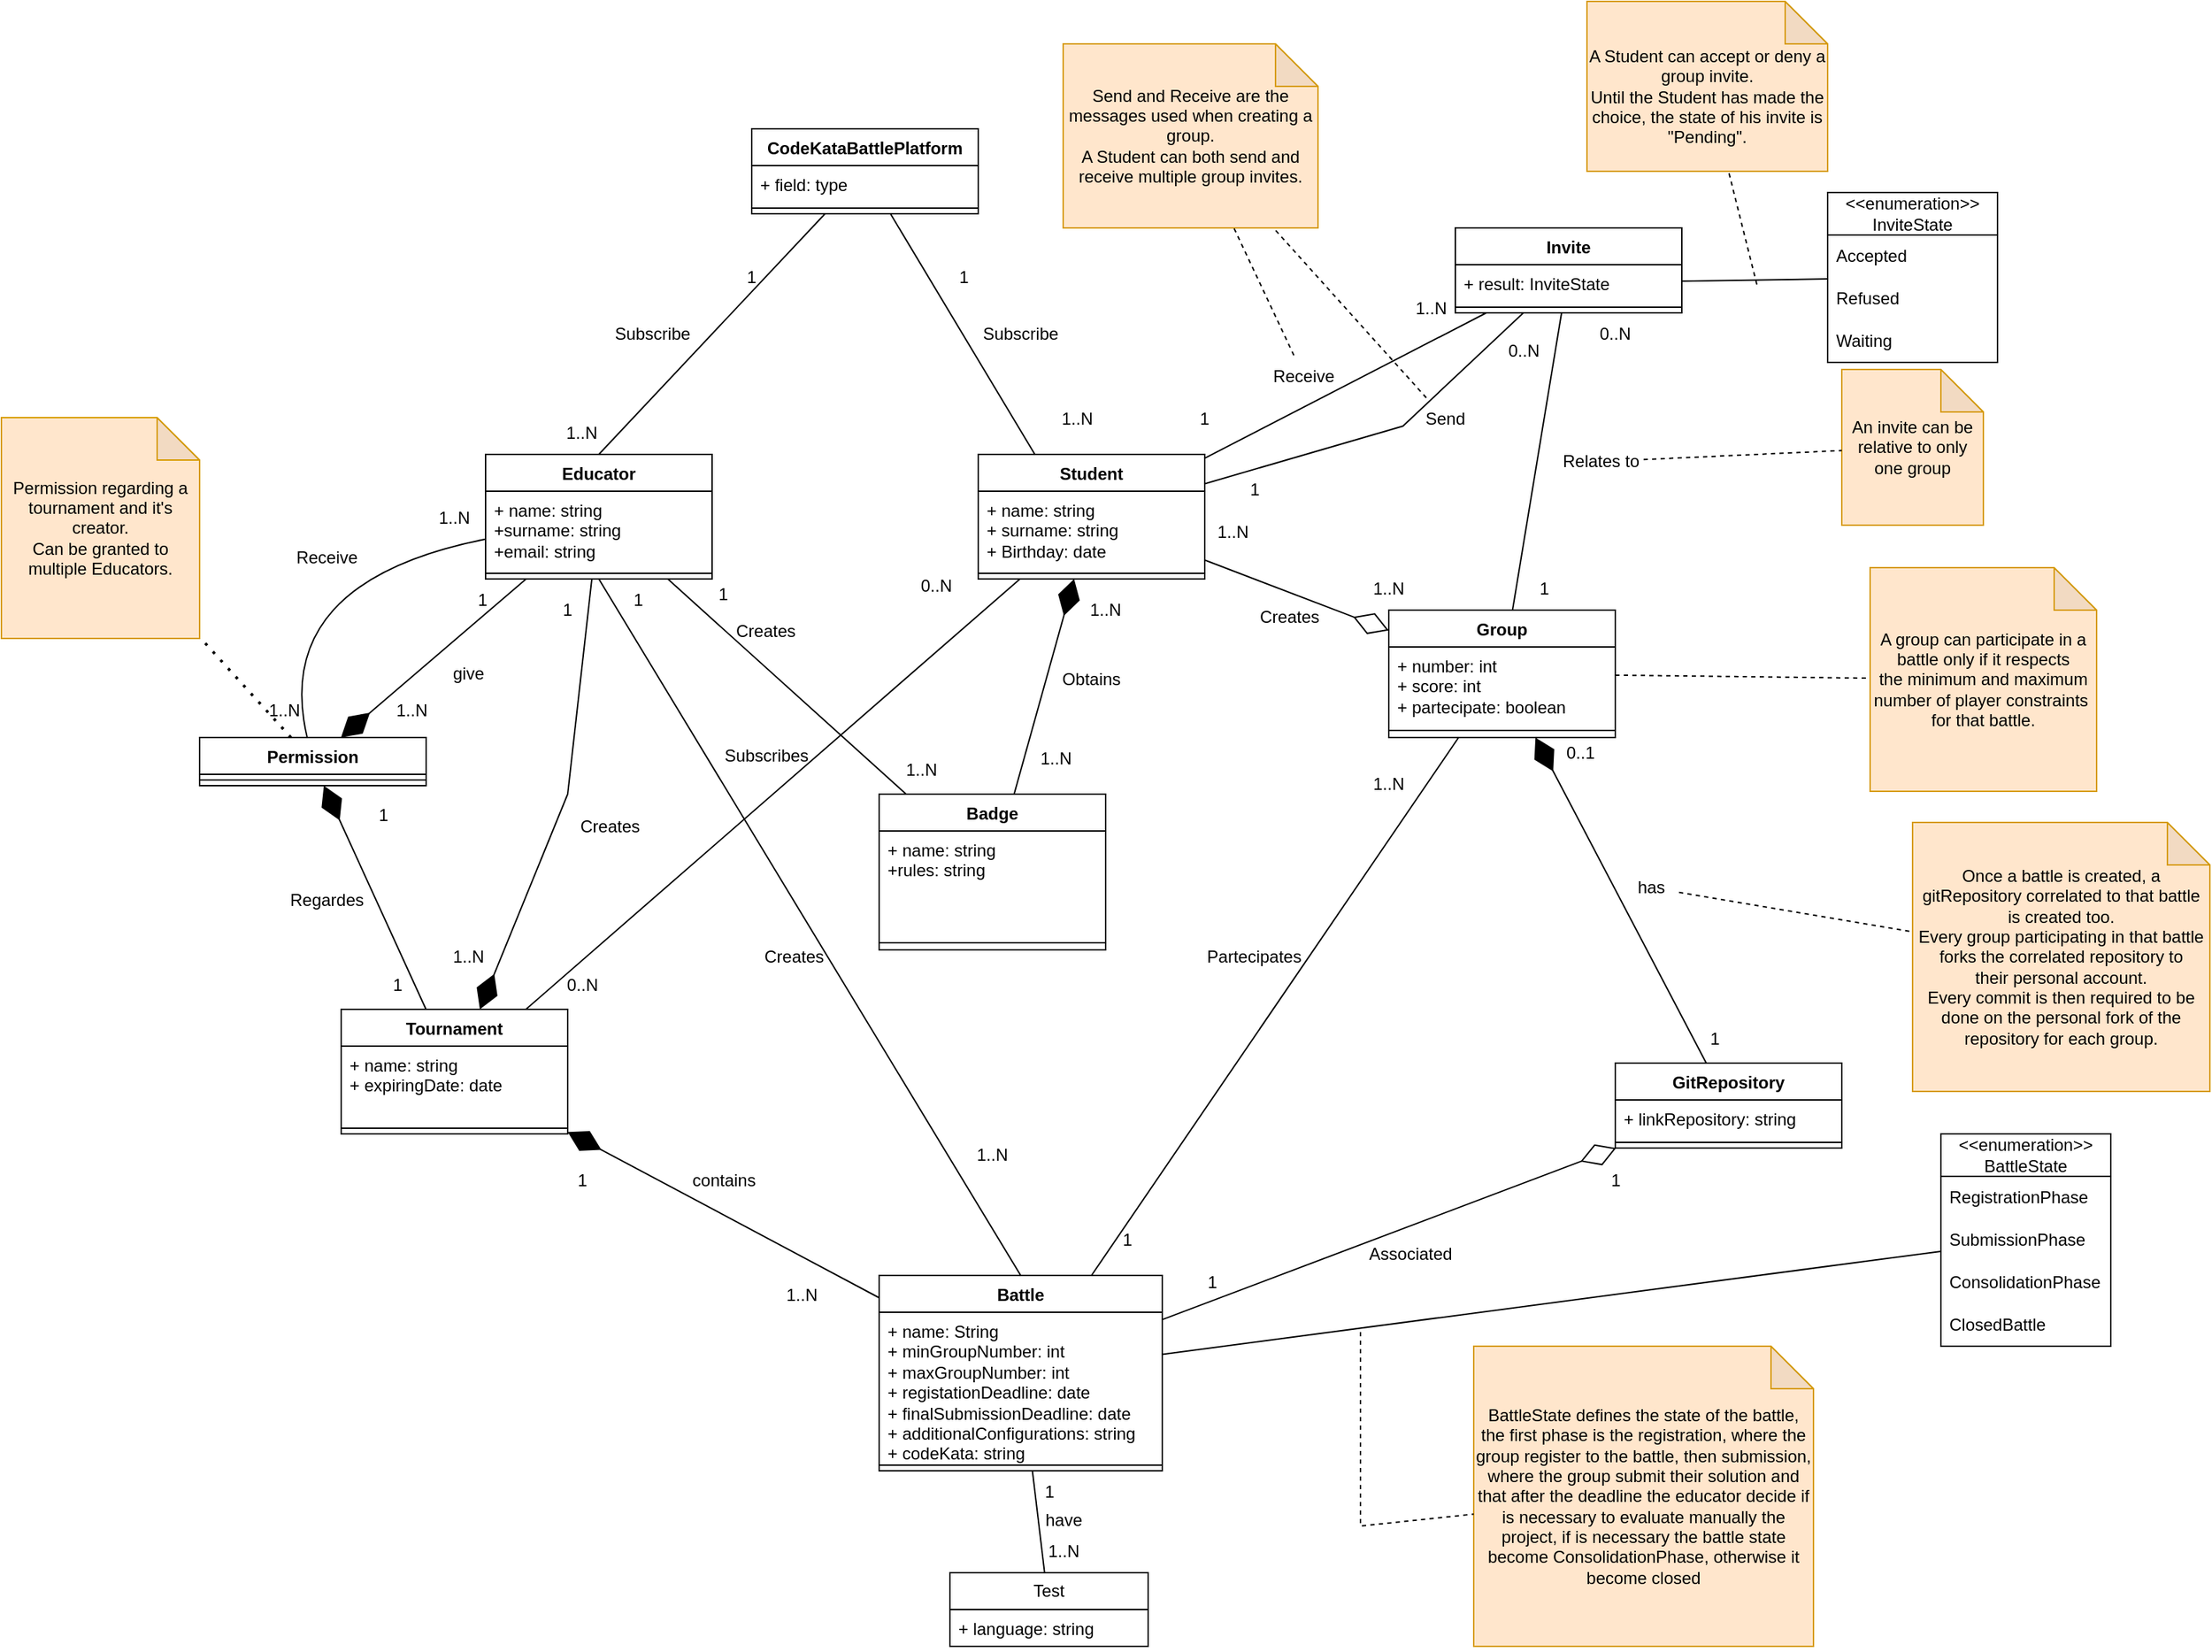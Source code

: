 <mxfile version="22.1.11" type="device">
  <diagram name="Pagina-1" id="TD-ASpUao2gz_EuhN9df">
    <mxGraphModel dx="3694" dy="1238" grid="1" gridSize="10" guides="1" tooltips="1" connect="1" arrows="1" fold="1" page="1" pageScale="1" pageWidth="827" pageHeight="1169" math="0" shadow="0">
      <root>
        <mxCell id="0" />
        <mxCell id="1" parent="0" />
        <mxCell id="EsQn2x5b7RgHpTbDy1mJ-1" value="CodeKataBattlePlatform" style="swimlane;fontStyle=1;align=center;verticalAlign=top;childLayout=stackLayout;horizontal=1;startSize=26;horizontalStack=0;resizeParent=1;resizeParentMax=0;resizeLast=0;collapsible=1;marginBottom=0;whiteSpace=wrap;html=1;" parent="1" vertex="1">
          <mxGeometry x="330" y="90" width="160" height="60" as="geometry" />
        </mxCell>
        <mxCell id="EsQn2x5b7RgHpTbDy1mJ-2" value="+ field: type" style="text;strokeColor=none;fillColor=none;align=left;verticalAlign=top;spacingLeft=4;spacingRight=4;overflow=hidden;rotatable=0;points=[[0,0.5],[1,0.5]];portConstraint=eastwest;whiteSpace=wrap;html=1;" parent="EsQn2x5b7RgHpTbDy1mJ-1" vertex="1">
          <mxGeometry y="26" width="160" height="26" as="geometry" />
        </mxCell>
        <mxCell id="EsQn2x5b7RgHpTbDy1mJ-3" value="" style="line;strokeWidth=1;fillColor=none;align=left;verticalAlign=middle;spacingTop=-1;spacingLeft=3;spacingRight=3;rotatable=0;labelPosition=right;points=[];portConstraint=eastwest;strokeColor=inherit;" parent="EsQn2x5b7RgHpTbDy1mJ-1" vertex="1">
          <mxGeometry y="52" width="160" height="8" as="geometry" />
        </mxCell>
        <mxCell id="EsQn2x5b7RgHpTbDy1mJ-5" value="Educator" style="swimlane;fontStyle=1;align=center;verticalAlign=top;childLayout=stackLayout;horizontal=1;startSize=26;horizontalStack=0;resizeParent=1;resizeParentMax=0;resizeLast=0;collapsible=1;marginBottom=0;whiteSpace=wrap;html=1;" parent="1" vertex="1">
          <mxGeometry x="142" y="320" width="160" height="88" as="geometry" />
        </mxCell>
        <mxCell id="EsQn2x5b7RgHpTbDy1mJ-6" value="+ name: string&lt;br&gt;+surname: string&lt;br&gt;+email: string" style="text;strokeColor=none;fillColor=none;align=left;verticalAlign=top;spacingLeft=4;spacingRight=4;overflow=hidden;rotatable=0;points=[[0,0.5],[1,0.5]];portConstraint=eastwest;whiteSpace=wrap;html=1;" parent="EsQn2x5b7RgHpTbDy1mJ-5" vertex="1">
          <mxGeometry y="26" width="160" height="54" as="geometry" />
        </mxCell>
        <mxCell id="EsQn2x5b7RgHpTbDy1mJ-7" value="" style="line;strokeWidth=1;fillColor=none;align=left;verticalAlign=middle;spacingTop=-1;spacingLeft=3;spacingRight=3;rotatable=0;labelPosition=right;points=[];portConstraint=eastwest;strokeColor=inherit;" parent="EsQn2x5b7RgHpTbDy1mJ-5" vertex="1">
          <mxGeometry y="80" width="160" height="8" as="geometry" />
        </mxCell>
        <mxCell id="EsQn2x5b7RgHpTbDy1mJ-9" value="Student&lt;br&gt;" style="swimlane;fontStyle=1;align=center;verticalAlign=top;childLayout=stackLayout;horizontal=1;startSize=26;horizontalStack=0;resizeParent=1;resizeParentMax=0;resizeLast=0;collapsible=1;marginBottom=0;whiteSpace=wrap;html=1;" parent="1" vertex="1">
          <mxGeometry x="490" y="320" width="160" height="88" as="geometry" />
        </mxCell>
        <mxCell id="EsQn2x5b7RgHpTbDy1mJ-10" value="+ name: string&lt;br&gt;+ surname: string&lt;br&gt;+ Birthday: date" style="text;strokeColor=none;fillColor=none;align=left;verticalAlign=top;spacingLeft=4;spacingRight=4;overflow=hidden;rotatable=0;points=[[0,0.5],[1,0.5]];portConstraint=eastwest;whiteSpace=wrap;html=1;" parent="EsQn2x5b7RgHpTbDy1mJ-9" vertex="1">
          <mxGeometry y="26" width="160" height="54" as="geometry" />
        </mxCell>
        <mxCell id="EsQn2x5b7RgHpTbDy1mJ-11" value="" style="line;strokeWidth=1;fillColor=none;align=left;verticalAlign=middle;spacingTop=-1;spacingLeft=3;spacingRight=3;rotatable=0;labelPosition=right;points=[];portConstraint=eastwest;strokeColor=inherit;" parent="EsQn2x5b7RgHpTbDy1mJ-9" vertex="1">
          <mxGeometry y="80" width="160" height="8" as="geometry" />
        </mxCell>
        <mxCell id="EsQn2x5b7RgHpTbDy1mJ-19" value="" style="endArrow=none;html=1;rounded=0;entryX=0.5;entryY=0;entryDx=0;entryDy=0;" parent="1" source="EsQn2x5b7RgHpTbDy1mJ-1" target="EsQn2x5b7RgHpTbDy1mJ-5" edge="1">
          <mxGeometry relative="1" as="geometry">
            <mxPoint x="380" y="340" as="sourcePoint" />
            <mxPoint x="540" y="340" as="targetPoint" />
          </mxGeometry>
        </mxCell>
        <mxCell id="EsQn2x5b7RgHpTbDy1mJ-20" value="" style="endArrow=none;html=1;rounded=0;entryX=0.25;entryY=0;entryDx=0;entryDy=0;" parent="1" source="EsQn2x5b7RgHpTbDy1mJ-1" target="EsQn2x5b7RgHpTbDy1mJ-9" edge="1">
          <mxGeometry relative="1" as="geometry">
            <mxPoint x="725.6" y="159.988" as="sourcePoint" />
            <mxPoint x="540" y="340" as="targetPoint" />
          </mxGeometry>
        </mxCell>
        <mxCell id="EsQn2x5b7RgHpTbDy1mJ-21" value="1..N&lt;br&gt;" style="text;html=1;strokeColor=none;fillColor=none;align=center;verticalAlign=middle;whiteSpace=wrap;rounded=0;" parent="1" vertex="1">
          <mxGeometry x="180" y="290" width="60" height="30" as="geometry" />
        </mxCell>
        <mxCell id="EsQn2x5b7RgHpTbDy1mJ-22" value="1" style="text;html=1;strokeColor=none;fillColor=none;align=center;verticalAlign=middle;whiteSpace=wrap;rounded=0;" parent="1" vertex="1">
          <mxGeometry x="300" y="180" width="60" height="30" as="geometry" />
        </mxCell>
        <mxCell id="EsQn2x5b7RgHpTbDy1mJ-23" value="Subscribe" style="text;html=1;strokeColor=none;fillColor=none;align=center;verticalAlign=middle;whiteSpace=wrap;rounded=0;" parent="1" vertex="1">
          <mxGeometry x="230" y="220" width="60" height="30" as="geometry" />
        </mxCell>
        <mxCell id="EsQn2x5b7RgHpTbDy1mJ-24" value="Subscribe" style="text;html=1;strokeColor=none;fillColor=none;align=center;verticalAlign=middle;whiteSpace=wrap;rounded=0;" parent="1" vertex="1">
          <mxGeometry x="490" y="220" width="60" height="30" as="geometry" />
        </mxCell>
        <mxCell id="EsQn2x5b7RgHpTbDy1mJ-25" value="1" style="text;html=1;strokeColor=none;fillColor=none;align=center;verticalAlign=middle;whiteSpace=wrap;rounded=0;" parent="1" vertex="1">
          <mxGeometry x="450" y="180" width="60" height="30" as="geometry" />
        </mxCell>
        <mxCell id="EsQn2x5b7RgHpTbDy1mJ-26" value="1..N" style="text;html=1;strokeColor=none;fillColor=none;align=center;verticalAlign=middle;whiteSpace=wrap;rounded=0;" parent="1" vertex="1">
          <mxGeometry x="530" y="280" width="60" height="30" as="geometry" />
        </mxCell>
        <mxCell id="EsQn2x5b7RgHpTbDy1mJ-28" value="Group" style="swimlane;fontStyle=1;align=center;verticalAlign=top;childLayout=stackLayout;horizontal=1;startSize=26;horizontalStack=0;resizeParent=1;resizeParentMax=0;resizeLast=0;collapsible=1;marginBottom=0;whiteSpace=wrap;html=1;" parent="1" vertex="1">
          <mxGeometry x="780" y="430" width="160" height="90" as="geometry" />
        </mxCell>
        <mxCell id="EsQn2x5b7RgHpTbDy1mJ-29" value="+ number: int&lt;br&gt;+ score: int&lt;br&gt;+ partecipate: boolean" style="text;strokeColor=none;fillColor=none;align=left;verticalAlign=top;spacingLeft=4;spacingRight=4;overflow=hidden;rotatable=0;points=[[0,0.5],[1,0.5]];portConstraint=eastwest;whiteSpace=wrap;html=1;" parent="EsQn2x5b7RgHpTbDy1mJ-28" vertex="1">
          <mxGeometry y="26" width="160" height="54" as="geometry" />
        </mxCell>
        <mxCell id="EsQn2x5b7RgHpTbDy1mJ-30" value="" style="line;strokeWidth=1;fillColor=none;align=left;verticalAlign=middle;spacingTop=-1;spacingLeft=3;spacingRight=3;rotatable=0;labelPosition=right;points=[];portConstraint=eastwest;strokeColor=inherit;" parent="EsQn2x5b7RgHpTbDy1mJ-28" vertex="1">
          <mxGeometry y="80" width="160" height="10" as="geometry" />
        </mxCell>
        <mxCell id="EsQn2x5b7RgHpTbDy1mJ-36" value="Creates" style="text;html=1;strokeColor=none;fillColor=none;align=center;verticalAlign=middle;whiteSpace=wrap;rounded=0;" parent="1" vertex="1">
          <mxGeometry x="680" y="420" width="60" height="30" as="geometry" />
        </mxCell>
        <mxCell id="EsQn2x5b7RgHpTbDy1mJ-37" value="1..N" style="text;html=1;strokeColor=none;fillColor=none;align=center;verticalAlign=middle;whiteSpace=wrap;rounded=0;" parent="1" vertex="1">
          <mxGeometry x="750" y="400" width="60" height="30" as="geometry" />
        </mxCell>
        <mxCell id="EsQn2x5b7RgHpTbDy1mJ-38" value="1..N" style="text;html=1;strokeColor=none;fillColor=none;align=center;verticalAlign=middle;whiteSpace=wrap;rounded=0;" parent="1" vertex="1">
          <mxGeometry x="640" y="360" width="60" height="30" as="geometry" />
        </mxCell>
        <mxCell id="EsQn2x5b7RgHpTbDy1mJ-39" value="Tournament&lt;br&gt;" style="swimlane;fontStyle=1;align=center;verticalAlign=top;childLayout=stackLayout;horizontal=1;startSize=26;horizontalStack=0;resizeParent=1;resizeParentMax=0;resizeLast=0;collapsible=1;marginBottom=0;whiteSpace=wrap;html=1;" parent="1" vertex="1">
          <mxGeometry x="40" y="712" width="160" height="88" as="geometry" />
        </mxCell>
        <mxCell id="EsQn2x5b7RgHpTbDy1mJ-40" value="+ name: string&lt;br&gt;+ expiringDate: date&lt;br&gt;" style="text;strokeColor=none;fillColor=none;align=left;verticalAlign=top;spacingLeft=4;spacingRight=4;overflow=hidden;rotatable=0;points=[[0,0.5],[1,0.5]];portConstraint=eastwest;whiteSpace=wrap;html=1;" parent="EsQn2x5b7RgHpTbDy1mJ-39" vertex="1">
          <mxGeometry y="26" width="160" height="54" as="geometry" />
        </mxCell>
        <mxCell id="EsQn2x5b7RgHpTbDy1mJ-41" value="" style="line;strokeWidth=1;fillColor=none;align=left;verticalAlign=middle;spacingTop=-1;spacingLeft=3;spacingRight=3;rotatable=0;labelPosition=right;points=[];portConstraint=eastwest;strokeColor=inherit;" parent="EsQn2x5b7RgHpTbDy1mJ-39" vertex="1">
          <mxGeometry y="80" width="160" height="8" as="geometry" />
        </mxCell>
        <mxCell id="EsQn2x5b7RgHpTbDy1mJ-43" value="Battle&lt;br&gt;" style="swimlane;fontStyle=1;align=center;verticalAlign=top;childLayout=stackLayout;horizontal=1;startSize=26;horizontalStack=0;resizeParent=1;resizeParentMax=0;resizeLast=0;collapsible=1;marginBottom=0;whiteSpace=wrap;html=1;" parent="1" vertex="1">
          <mxGeometry x="420" y="900" width="200" height="138" as="geometry" />
        </mxCell>
        <mxCell id="EsQn2x5b7RgHpTbDy1mJ-44" value="+ name: String&lt;br&gt;+ minGroupNumber: int&lt;br&gt;+ maxGroupNumber: int&lt;br&gt;+ registationDeadline: date&lt;br&gt;+ finalSubmissionDeadline: date&lt;br&gt;+ additionalConfigurations: string&lt;br&gt;+ codeKata: string" style="text;strokeColor=none;fillColor=none;align=left;verticalAlign=top;spacingLeft=4;spacingRight=4;overflow=hidden;rotatable=0;points=[[0,0.5],[1,0.5]];portConstraint=eastwest;whiteSpace=wrap;html=1;" parent="EsQn2x5b7RgHpTbDy1mJ-43" vertex="1">
          <mxGeometry y="26" width="200" height="104" as="geometry" />
        </mxCell>
        <mxCell id="EsQn2x5b7RgHpTbDy1mJ-45" value="" style="line;strokeWidth=1;fillColor=none;align=left;verticalAlign=middle;spacingTop=-1;spacingLeft=3;spacingRight=3;rotatable=0;labelPosition=right;points=[];portConstraint=eastwest;strokeColor=inherit;" parent="EsQn2x5b7RgHpTbDy1mJ-43" vertex="1">
          <mxGeometry y="130" width="200" height="8" as="geometry" />
        </mxCell>
        <mxCell id="EsQn2x5b7RgHpTbDy1mJ-48" value="" style="endArrow=none;html=1;rounded=0;entryX=0.5;entryY=0;entryDx=0;entryDy=0;exitX=0.5;exitY=1;exitDx=0;exitDy=0;" parent="1" source="EsQn2x5b7RgHpTbDy1mJ-5" target="EsQn2x5b7RgHpTbDy1mJ-43" edge="1">
          <mxGeometry relative="1" as="geometry">
            <mxPoint x="227.151" y="404" as="sourcePoint" />
            <mxPoint x="470" y="470" as="targetPoint" />
          </mxGeometry>
        </mxCell>
        <mxCell id="EsQn2x5b7RgHpTbDy1mJ-49" value="Creates" style="text;html=1;strokeColor=none;fillColor=none;align=center;verticalAlign=middle;whiteSpace=wrap;rounded=0;" parent="1" vertex="1">
          <mxGeometry x="200" y="568" width="60" height="30" as="geometry" />
        </mxCell>
        <mxCell id="EsQn2x5b7RgHpTbDy1mJ-50" value="Creates" style="text;html=1;strokeColor=none;fillColor=none;align=center;verticalAlign=middle;whiteSpace=wrap;rounded=0;" parent="1" vertex="1">
          <mxGeometry x="330" y="660" width="60" height="30" as="geometry" />
        </mxCell>
        <mxCell id="EsQn2x5b7RgHpTbDy1mJ-53" value="1" style="text;html=1;strokeColor=none;fillColor=none;align=center;verticalAlign=middle;whiteSpace=wrap;rounded=0;" parent="1" vertex="1">
          <mxGeometry x="170" y="415" width="60" height="30" as="geometry" />
        </mxCell>
        <mxCell id="EsQn2x5b7RgHpTbDy1mJ-54" value="1" style="text;html=1;strokeColor=none;fillColor=none;align=center;verticalAlign=middle;whiteSpace=wrap;rounded=0;" parent="1" vertex="1">
          <mxGeometry x="220" y="408" width="60" height="30" as="geometry" />
        </mxCell>
        <mxCell id="EsQn2x5b7RgHpTbDy1mJ-55" value="1..N" style="text;html=1;strokeColor=none;fillColor=none;align=center;verticalAlign=middle;whiteSpace=wrap;rounded=0;" parent="1" vertex="1">
          <mxGeometry x="100" y="660" width="60" height="30" as="geometry" />
        </mxCell>
        <mxCell id="EsQn2x5b7RgHpTbDy1mJ-57" value="" style="endArrow=none;html=1;rounded=0;exitX=0.75;exitY=0;exitDx=0;exitDy=0;" parent="1" source="EsQn2x5b7RgHpTbDy1mJ-43" target="EsQn2x5b7RgHpTbDy1mJ-28" edge="1">
          <mxGeometry width="50" height="50" relative="1" as="geometry">
            <mxPoint x="680" y="670" as="sourcePoint" />
            <mxPoint x="730" y="620" as="targetPoint" />
          </mxGeometry>
        </mxCell>
        <mxCell id="EsQn2x5b7RgHpTbDy1mJ-59" value="1..N" style="text;html=1;strokeColor=none;fillColor=none;align=center;verticalAlign=middle;whiteSpace=wrap;rounded=0;" parent="1" vertex="1">
          <mxGeometry x="470" y="800" width="60" height="30" as="geometry" />
        </mxCell>
        <mxCell id="EsQn2x5b7RgHpTbDy1mJ-60" value="Partecipates" style="text;html=1;strokeColor=none;fillColor=none;align=center;verticalAlign=middle;whiteSpace=wrap;rounded=0;" parent="1" vertex="1">
          <mxGeometry x="655" y="660" width="60" height="30" as="geometry" />
        </mxCell>
        <mxCell id="EsQn2x5b7RgHpTbDy1mJ-61" value="1..N" style="text;html=1;strokeColor=none;fillColor=none;align=center;verticalAlign=middle;whiteSpace=wrap;rounded=0;" parent="1" vertex="1">
          <mxGeometry x="750" y="538" width="60" height="30" as="geometry" />
        </mxCell>
        <mxCell id="EsQn2x5b7RgHpTbDy1mJ-63" value="1" style="text;html=1;align=center;verticalAlign=middle;resizable=0;points=[];autosize=1;strokeColor=none;fillColor=none;" parent="1" vertex="1">
          <mxGeometry x="580" y="860" width="30" height="30" as="geometry" />
        </mxCell>
        <mxCell id="iYCac2X8l844tVnQC99A-1" value="Badge" style="swimlane;fontStyle=1;align=center;verticalAlign=top;childLayout=stackLayout;horizontal=1;startSize=26;horizontalStack=0;resizeParent=1;resizeParentMax=0;resizeLast=0;collapsible=1;marginBottom=0;whiteSpace=wrap;html=1;" parent="1" vertex="1">
          <mxGeometry x="420" y="560" width="160" height="110" as="geometry" />
        </mxCell>
        <mxCell id="iYCac2X8l844tVnQC99A-2" value="+ name: string&lt;br&gt;+rules: string" style="text;strokeColor=none;fillColor=none;align=left;verticalAlign=top;spacingLeft=4;spacingRight=4;overflow=hidden;rotatable=0;points=[[0,0.5],[1,0.5]];portConstraint=eastwest;whiteSpace=wrap;html=1;" parent="iYCac2X8l844tVnQC99A-1" vertex="1">
          <mxGeometry y="26" width="160" height="74" as="geometry" />
        </mxCell>
        <mxCell id="iYCac2X8l844tVnQC99A-3" value="" style="line;strokeWidth=1;fillColor=none;align=left;verticalAlign=middle;spacingTop=-1;spacingLeft=3;spacingRight=3;rotatable=0;labelPosition=right;points=[];portConstraint=eastwest;strokeColor=inherit;" parent="iYCac2X8l844tVnQC99A-1" vertex="1">
          <mxGeometry y="100" width="160" height="10" as="geometry" />
        </mxCell>
        <mxCell id="iYCac2X8l844tVnQC99A-7" value="" style="endArrow=none;html=1;rounded=0;" parent="1" source="EsQn2x5b7RgHpTbDy1mJ-5" target="iYCac2X8l844tVnQC99A-1" edge="1">
          <mxGeometry relative="1" as="geometry">
            <mxPoint x="290" y="420" as="sourcePoint" />
            <mxPoint x="810" y="150" as="targetPoint" />
          </mxGeometry>
        </mxCell>
        <mxCell id="iYCac2X8l844tVnQC99A-9" value="Creates" style="text;html=1;strokeColor=none;fillColor=none;align=center;verticalAlign=middle;whiteSpace=wrap;rounded=0;" parent="1" vertex="1">
          <mxGeometry x="310" y="430" width="60" height="30" as="geometry" />
        </mxCell>
        <mxCell id="iYCac2X8l844tVnQC99A-10" value="Obtains" style="text;html=1;strokeColor=none;fillColor=none;align=center;verticalAlign=middle;whiteSpace=wrap;rounded=0;" parent="1" vertex="1">
          <mxGeometry x="540" y="464" width="60" height="30" as="geometry" />
        </mxCell>
        <mxCell id="iYCac2X8l844tVnQC99A-11" value="1..N" style="text;html=1;strokeColor=none;fillColor=none;align=center;verticalAlign=middle;whiteSpace=wrap;rounded=0;" parent="1" vertex="1">
          <mxGeometry x="550" y="415" width="60" height="30" as="geometry" />
        </mxCell>
        <mxCell id="iYCac2X8l844tVnQC99A-12" value="1..N" style="text;html=1;strokeColor=none;fillColor=none;align=center;verticalAlign=middle;whiteSpace=wrap;rounded=0;" parent="1" vertex="1">
          <mxGeometry x="515" y="520" width="60" height="30" as="geometry" />
        </mxCell>
        <mxCell id="iYCac2X8l844tVnQC99A-13" value="1..N" style="text;html=1;strokeColor=none;fillColor=none;align=center;verticalAlign=middle;whiteSpace=wrap;rounded=0;" parent="1" vertex="1">
          <mxGeometry x="420" y="528" width="60" height="30" as="geometry" />
        </mxCell>
        <mxCell id="iYCac2X8l844tVnQC99A-14" value="1" style="text;html=1;strokeColor=none;fillColor=none;align=center;verticalAlign=middle;whiteSpace=wrap;rounded=0;" parent="1" vertex="1">
          <mxGeometry x="280" y="404" width="60" height="30" as="geometry" />
        </mxCell>
        <mxCell id="iYCac2X8l844tVnQC99A-16" value="Test" style="swimlane;fontStyle=0;childLayout=stackLayout;horizontal=1;startSize=26;fillColor=none;horizontalStack=0;resizeParent=1;resizeParentMax=0;resizeLast=0;collapsible=1;marginBottom=0;whiteSpace=wrap;html=1;" parent="1" vertex="1">
          <mxGeometry x="470" y="1110" width="140" height="52" as="geometry" />
        </mxCell>
        <mxCell id="iYCac2X8l844tVnQC99A-17" value="+ language: string" style="text;strokeColor=none;fillColor=none;align=left;verticalAlign=top;spacingLeft=4;spacingRight=4;overflow=hidden;rotatable=0;points=[[0,0.5],[1,0.5]];portConstraint=eastwest;whiteSpace=wrap;html=1;" parent="iYCac2X8l844tVnQC99A-16" vertex="1">
          <mxGeometry y="26" width="140" height="26" as="geometry" />
        </mxCell>
        <mxCell id="iYCac2X8l844tVnQC99A-20" value="" style="endArrow=none;html=1;rounded=0;" parent="1" source="EsQn2x5b7RgHpTbDy1mJ-43" target="iYCac2X8l844tVnQC99A-16" edge="1">
          <mxGeometry relative="1" as="geometry">
            <mxPoint x="380" y="1100" as="sourcePoint" />
            <mxPoint x="540" y="1100" as="targetPoint" />
          </mxGeometry>
        </mxCell>
        <mxCell id="koIIA-zapqMguD-rZjef-1" value="Invite" style="swimlane;fontStyle=1;align=center;verticalAlign=top;childLayout=stackLayout;horizontal=1;startSize=26;horizontalStack=0;resizeParent=1;resizeParentMax=0;resizeLast=0;collapsible=1;marginBottom=0;whiteSpace=wrap;html=1;" parent="1" vertex="1">
          <mxGeometry x="827" y="160" width="160" height="60" as="geometry" />
        </mxCell>
        <mxCell id="koIIA-zapqMguD-rZjef-2" value="+ result: InviteState" style="text;strokeColor=none;fillColor=none;align=left;verticalAlign=top;spacingLeft=4;spacingRight=4;overflow=hidden;rotatable=0;points=[[0,0.5],[1,0.5]];portConstraint=eastwest;whiteSpace=wrap;html=1;" parent="koIIA-zapqMguD-rZjef-1" vertex="1">
          <mxGeometry y="26" width="160" height="26" as="geometry" />
        </mxCell>
        <mxCell id="koIIA-zapqMguD-rZjef-3" value="" style="line;strokeWidth=1;fillColor=none;align=left;verticalAlign=middle;spacingTop=-1;spacingLeft=3;spacingRight=3;rotatable=0;labelPosition=right;points=[];portConstraint=eastwest;strokeColor=inherit;" parent="koIIA-zapqMguD-rZjef-1" vertex="1">
          <mxGeometry y="52" width="160" height="8" as="geometry" />
        </mxCell>
        <mxCell id="koIIA-zapqMguD-rZjef-5" value="" style="endArrow=none;html=1;rounded=0;" parent="1" source="EsQn2x5b7RgHpTbDy1mJ-9" target="koIIA-zapqMguD-rZjef-1" edge="1">
          <mxGeometry relative="1" as="geometry">
            <mxPoint x="580" y="140" as="sourcePoint" />
            <mxPoint x="740" y="140" as="targetPoint" />
            <Array as="points" />
          </mxGeometry>
        </mxCell>
        <mxCell id="koIIA-zapqMguD-rZjef-6" value="" style="endArrow=none;html=1;rounded=0;" parent="1" source="EsQn2x5b7RgHpTbDy1mJ-28" target="koIIA-zapqMguD-rZjef-1" edge="1">
          <mxGeometry relative="1" as="geometry">
            <mxPoint x="660" y="337" as="sourcePoint" />
            <mxPoint x="785" y="280" as="targetPoint" />
          </mxGeometry>
        </mxCell>
        <mxCell id="koIIA-zapqMguD-rZjef-7" value="Relates to" style="text;html=1;strokeColor=none;fillColor=none;align=center;verticalAlign=middle;whiteSpace=wrap;rounded=0;" parent="1" vertex="1">
          <mxGeometry x="900" y="310" width="60" height="30" as="geometry" />
        </mxCell>
        <mxCell id="koIIA-zapqMguD-rZjef-8" value="Receive" style="text;html=1;strokeColor=none;fillColor=none;align=center;verticalAlign=middle;whiteSpace=wrap;rounded=0;" parent="1" vertex="1">
          <mxGeometry x="690" y="250" width="60" height="30" as="geometry" />
        </mxCell>
        <mxCell id="koIIA-zapqMguD-rZjef-9" value="1..N" style="text;html=1;strokeColor=none;fillColor=none;align=center;verticalAlign=middle;whiteSpace=wrap;rounded=0;" parent="1" vertex="1">
          <mxGeometry x="780" y="202" width="60" height="30" as="geometry" />
        </mxCell>
        <mxCell id="koIIA-zapqMguD-rZjef-12" value="1" style="text;html=1;strokeColor=none;fillColor=none;align=center;verticalAlign=middle;whiteSpace=wrap;rounded=0;" parent="1" vertex="1">
          <mxGeometry x="620" y="280" width="60" height="30" as="geometry" />
        </mxCell>
        <mxCell id="koIIA-zapqMguD-rZjef-14" value="0..N" style="text;html=1;strokeColor=none;fillColor=none;align=center;verticalAlign=middle;whiteSpace=wrap;rounded=0;" parent="1" vertex="1">
          <mxGeometry x="910" y="220" width="60" height="30" as="geometry" />
        </mxCell>
        <mxCell id="koIIA-zapqMguD-rZjef-15" value="1" style="text;html=1;strokeColor=none;fillColor=none;align=center;verticalAlign=middle;whiteSpace=wrap;rounded=0;" parent="1" vertex="1">
          <mxGeometry x="860" y="400" width="60" height="30" as="geometry" />
        </mxCell>
        <mxCell id="koIIA-zapqMguD-rZjef-17" value="" style="endArrow=none;html=1;rounded=0;" parent="1" source="EsQn2x5b7RgHpTbDy1mJ-9" target="koIIA-zapqMguD-rZjef-1" edge="1">
          <mxGeometry relative="1" as="geometry">
            <mxPoint x="710" y="320" as="sourcePoint" />
            <mxPoint x="870" y="320" as="targetPoint" />
            <Array as="points">
              <mxPoint x="790" y="300" />
            </Array>
          </mxGeometry>
        </mxCell>
        <mxCell id="koIIA-zapqMguD-rZjef-18" value="Send" style="text;html=1;strokeColor=none;fillColor=none;align=center;verticalAlign=middle;whiteSpace=wrap;rounded=0;" parent="1" vertex="1">
          <mxGeometry x="790" y="280" width="60" height="30" as="geometry" />
        </mxCell>
        <mxCell id="koIIA-zapqMguD-rZjef-20" value="1" style="text;html=1;align=center;verticalAlign=middle;resizable=0;points=[];autosize=1;strokeColor=none;fillColor=none;" parent="1" vertex="1">
          <mxGeometry x="670" y="330" width="30" height="30" as="geometry" />
        </mxCell>
        <mxCell id="koIIA-zapqMguD-rZjef-21" value="0..N" style="text;html=1;align=center;verticalAlign=middle;resizable=0;points=[];autosize=1;strokeColor=none;fillColor=none;" parent="1" vertex="1">
          <mxGeometry x="850" y="232" width="50" height="30" as="geometry" />
        </mxCell>
        <mxCell id="koIIA-zapqMguD-rZjef-22" value="GitRepository" style="swimlane;fontStyle=1;align=center;verticalAlign=top;childLayout=stackLayout;horizontal=1;startSize=26;horizontalStack=0;resizeParent=1;resizeParentMax=0;resizeLast=0;collapsible=1;marginBottom=0;whiteSpace=wrap;html=1;" parent="1" vertex="1">
          <mxGeometry x="940" y="750" width="160" height="60" as="geometry" />
        </mxCell>
        <mxCell id="koIIA-zapqMguD-rZjef-23" value="+ linkRepository: string" style="text;strokeColor=none;fillColor=none;align=left;verticalAlign=top;spacingLeft=4;spacingRight=4;overflow=hidden;rotatable=0;points=[[0,0.5],[1,0.5]];portConstraint=eastwest;whiteSpace=wrap;html=1;" parent="koIIA-zapqMguD-rZjef-22" vertex="1">
          <mxGeometry y="26" width="160" height="26" as="geometry" />
        </mxCell>
        <mxCell id="koIIA-zapqMguD-rZjef-24" value="" style="line;strokeWidth=1;fillColor=none;align=left;verticalAlign=middle;spacingTop=-1;spacingLeft=3;spacingRight=3;rotatable=0;labelPosition=right;points=[];portConstraint=eastwest;strokeColor=inherit;" parent="koIIA-zapqMguD-rZjef-22" vertex="1">
          <mxGeometry y="52" width="160" height="8" as="geometry" />
        </mxCell>
        <mxCell id="koIIA-zapqMguD-rZjef-28" value="1" style="text;html=1;align=center;verticalAlign=middle;resizable=0;points=[];autosize=1;strokeColor=none;fillColor=none;" parent="1" vertex="1">
          <mxGeometry x="640" y="890" width="30" height="30" as="geometry" />
        </mxCell>
        <mxCell id="koIIA-zapqMguD-rZjef-29" value="1" style="text;html=1;align=center;verticalAlign=middle;resizable=0;points=[];autosize=1;strokeColor=none;fillColor=none;" parent="1" vertex="1">
          <mxGeometry x="925" y="818" width="30" height="30" as="geometry" />
        </mxCell>
        <mxCell id="koIIA-zapqMguD-rZjef-31" value="Associated" style="text;html=1;align=center;verticalAlign=middle;resizable=0;points=[];autosize=1;strokeColor=none;fillColor=none;" parent="1" vertex="1">
          <mxGeometry x="755" y="870" width="80" height="30" as="geometry" />
        </mxCell>
        <mxCell id="koIIA-zapqMguD-rZjef-32" value="1" style="text;html=1;align=center;verticalAlign=middle;resizable=0;points=[];autosize=1;strokeColor=none;fillColor=none;" parent="1" vertex="1">
          <mxGeometry x="995" y="718" width="30" height="30" as="geometry" />
        </mxCell>
        <mxCell id="koIIA-zapqMguD-rZjef-33" value="0..1" style="text;html=1;align=center;verticalAlign=middle;resizable=0;points=[];autosize=1;strokeColor=none;fillColor=none;" parent="1" vertex="1">
          <mxGeometry x="895" y="516" width="40" height="30" as="geometry" />
        </mxCell>
        <mxCell id="koIIA-zapqMguD-rZjef-34" value="has" style="text;html=1;align=center;verticalAlign=middle;resizable=0;points=[];autosize=1;strokeColor=none;fillColor=none;" parent="1" vertex="1">
          <mxGeometry x="945" y="611" width="40" height="30" as="geometry" />
        </mxCell>
        <mxCell id="uLIZMeDQ47nWwf-fx937-7" value="1" style="text;html=1;align=center;verticalAlign=middle;resizable=0;points=[];autosize=1;strokeColor=none;fillColor=none;" parent="1" vertex="1">
          <mxGeometry x="195" y="818" width="30" height="30" as="geometry" />
        </mxCell>
        <mxCell id="uLIZMeDQ47nWwf-fx937-8" value="1..N" style="text;html=1;align=center;verticalAlign=middle;resizable=0;points=[];autosize=1;strokeColor=none;fillColor=none;" parent="1" vertex="1">
          <mxGeometry x="340" y="899" width="50" height="30" as="geometry" />
        </mxCell>
        <mxCell id="uLIZMeDQ47nWwf-fx937-9" value="" style="endArrow=diamondThin;endFill=0;endSize=24;html=1;rounded=0;" parent="1" source="EsQn2x5b7RgHpTbDy1mJ-43" target="koIIA-zapqMguD-rZjef-22" edge="1">
          <mxGeometry width="160" relative="1" as="geometry">
            <mxPoint x="670" y="850" as="sourcePoint" />
            <mxPoint x="830" y="850" as="targetPoint" />
          </mxGeometry>
        </mxCell>
        <mxCell id="uLIZMeDQ47nWwf-fx937-11" value="" style="endArrow=diamondThin;endFill=1;endSize=24;html=1;rounded=0;" parent="1" source="EsQn2x5b7RgHpTbDy1mJ-43" target="EsQn2x5b7RgHpTbDy1mJ-39" edge="1">
          <mxGeometry width="160" relative="1" as="geometry">
            <mxPoint x="100" y="860" as="sourcePoint" />
            <mxPoint x="260" y="860" as="targetPoint" />
          </mxGeometry>
        </mxCell>
        <mxCell id="uLIZMeDQ47nWwf-fx937-13" value="" style="endArrow=diamondThin;endFill=0;endSize=24;html=1;rounded=0;" parent="1" source="EsQn2x5b7RgHpTbDy1mJ-9" target="EsQn2x5b7RgHpTbDy1mJ-28" edge="1">
          <mxGeometry width="160" relative="1" as="geometry">
            <mxPoint x="640" y="490" as="sourcePoint" />
            <mxPoint x="800" y="490" as="targetPoint" />
          </mxGeometry>
        </mxCell>
        <mxCell id="o4bcMD1-EijBGCS-Pyvz-1" value="Permission regarding a tournament and it&#39;s creator.&#xa;Can be granted to multiple Educators." style="shape=note;whiteSpace=wrap;html=1;backgroundOutline=1;darkOpacity=0.05;fillColor=#ffe6cc;strokeColor=#d79b00;" parent="1" vertex="1">
          <mxGeometry x="-200" y="294" width="140" height="156" as="geometry" />
        </mxCell>
        <mxCell id="o4bcMD1-EijBGCS-Pyvz-2" value="" style="endArrow=none;dashed=1;html=1;dashPattern=1 3;strokeWidth=2;rounded=0;" parent="1" source="S3LKCFV0lgaDSlcLPn-H-6" target="o4bcMD1-EijBGCS-Pyvz-1" edge="1">
          <mxGeometry width="50" height="50" relative="1" as="geometry">
            <mxPoint x="4.545" y="520" as="sourcePoint" />
            <mxPoint x="70" y="250" as="targetPoint" />
          </mxGeometry>
        </mxCell>
        <mxCell id="o4bcMD1-EijBGCS-Pyvz-4" value="&lt;div&gt;Send and Receive are the messages used when creating a group.&lt;/div&gt;&lt;div&gt;A Student can both send and receive multiple group invites.&lt;/div&gt;" style="shape=note;whiteSpace=wrap;html=1;backgroundOutline=1;darkOpacity=0.05;fillColor=#ffe6cc;strokeColor=#d79b00;" parent="1" vertex="1">
          <mxGeometry x="550" y="30" width="180" height="130" as="geometry" />
        </mxCell>
        <mxCell id="o4bcMD1-EijBGCS-Pyvz-5" value="" style="endArrow=none;dashed=1;html=1;rounded=0;" parent="1" source="koIIA-zapqMguD-rZjef-8" target="o4bcMD1-EijBGCS-Pyvz-4" edge="1">
          <mxGeometry width="50" height="50" relative="1" as="geometry">
            <mxPoint x="630" y="250" as="sourcePoint" />
            <mxPoint x="680" y="200" as="targetPoint" />
          </mxGeometry>
        </mxCell>
        <mxCell id="o4bcMD1-EijBGCS-Pyvz-6" value="" style="endArrow=none;dashed=1;html=1;rounded=0;" parent="1" source="koIIA-zapqMguD-rZjef-18" target="o4bcMD1-EijBGCS-Pyvz-4" edge="1">
          <mxGeometry width="50" height="50" relative="1" as="geometry">
            <mxPoint x="610" y="260" as="sourcePoint" />
            <mxPoint x="660" y="210" as="targetPoint" />
          </mxGeometry>
        </mxCell>
        <mxCell id="o4bcMD1-EijBGCS-Pyvz-7" value="An invite can be relative to only one group" style="shape=note;whiteSpace=wrap;html=1;backgroundOutline=1;darkOpacity=0.05;fillColor=#ffe6cc;strokeColor=#d79b00;" parent="1" vertex="1">
          <mxGeometry x="1100" y="260" width="100" height="110" as="geometry" />
        </mxCell>
        <mxCell id="o4bcMD1-EijBGCS-Pyvz-8" value="" style="endArrow=none;dashed=1;html=1;rounded=0;" parent="1" source="koIIA-zapqMguD-rZjef-7" target="o4bcMD1-EijBGCS-Pyvz-7" edge="1">
          <mxGeometry width="50" height="50" relative="1" as="geometry">
            <mxPoint x="1040" y="380" as="sourcePoint" />
            <mxPoint x="1090" y="330" as="targetPoint" />
          </mxGeometry>
        </mxCell>
        <mxCell id="o4bcMD1-EijBGCS-Pyvz-9" value="&lt;div&gt;A group can participate in a battle only if it respects&lt;/div&gt;&lt;div&gt;the minimum and maximum number of player constraints&amp;nbsp;&lt;/div&gt;&lt;div&gt;for that battle.&lt;/div&gt;" style="shape=note;whiteSpace=wrap;html=1;backgroundOutline=1;darkOpacity=0.05;fillColor=#ffe6cc;strokeColor=#d79b00;" parent="1" vertex="1">
          <mxGeometry x="1120" y="400" width="160" height="158" as="geometry" />
        </mxCell>
        <mxCell id="o4bcMD1-EijBGCS-Pyvz-10" value="" style="endArrow=none;dashed=1;html=1;rounded=0;" parent="1" source="EsQn2x5b7RgHpTbDy1mJ-28" target="o4bcMD1-EijBGCS-Pyvz-9" edge="1">
          <mxGeometry width="50" height="50" relative="1" as="geometry">
            <mxPoint x="1040" y="510" as="sourcePoint" />
            <mxPoint x="1090" y="460" as="targetPoint" />
          </mxGeometry>
        </mxCell>
        <mxCell id="o4bcMD1-EijBGCS-Pyvz-11" value="&lt;div&gt;Once a battle is created, a gitRepository correlated to that battle is created too.&lt;/div&gt;&lt;div&gt;Every group participating in that battle forks the correlated repository to&lt;/div&gt;&lt;div&gt;their personal account.&lt;/div&gt;&lt;div&gt;Every commit is then required to be done on the personal fork of the repository for each group.&lt;/div&gt;" style="shape=note;whiteSpace=wrap;html=1;backgroundOutline=1;darkOpacity=0.05;fillColor=#ffe6cc;strokeColor=#d79b00;" parent="1" vertex="1">
          <mxGeometry x="1150" y="580" width="210" height="190" as="geometry" />
        </mxCell>
        <mxCell id="o4bcMD1-EijBGCS-Pyvz-12" value="" style="endArrow=none;dashed=1;html=1;rounded=0;" parent="1" source="koIIA-zapqMguD-rZjef-34" target="o4bcMD1-EijBGCS-Pyvz-11" edge="1">
          <mxGeometry width="50" height="50" relative="1" as="geometry">
            <mxPoint x="1140" y="910" as="sourcePoint" />
            <mxPoint x="1190" y="860" as="targetPoint" />
          </mxGeometry>
        </mxCell>
        <mxCell id="o4bcMD1-EijBGCS-Pyvz-13" value="contains" style="text;html=1;align=center;verticalAlign=middle;resizable=0;points=[];autosize=1;strokeColor=none;fillColor=none;" parent="1" vertex="1">
          <mxGeometry x="275" y="818" width="70" height="30" as="geometry" />
        </mxCell>
        <mxCell id="o4bcMD1-EijBGCS-Pyvz-15" value="" style="endArrow=diamondThin;endFill=1;endSize=24;html=1;rounded=0;" parent="1" source="EsQn2x5b7RgHpTbDy1mJ-5" target="EsQn2x5b7RgHpTbDy1mJ-39" edge="1">
          <mxGeometry width="160" relative="1" as="geometry">
            <mxPoint x="120" y="470" as="sourcePoint" />
            <mxPoint x="280" y="470" as="targetPoint" />
            <Array as="points">
              <mxPoint x="200" y="560" />
            </Array>
          </mxGeometry>
        </mxCell>
        <mxCell id="o4bcMD1-EijBGCS-Pyvz-17" value="" style="endArrow=diamondThin;endFill=1;endSize=24;html=1;rounded=0;" parent="1" source="koIIA-zapqMguD-rZjef-22" target="EsQn2x5b7RgHpTbDy1mJ-28" edge="1">
          <mxGeometry width="160" relative="1" as="geometry">
            <mxPoint x="860" y="680" as="sourcePoint" />
            <mxPoint x="1020" y="680" as="targetPoint" />
          </mxGeometry>
        </mxCell>
        <mxCell id="o4bcMD1-EijBGCS-Pyvz-18" value="1" style="text;html=1;align=center;verticalAlign=middle;resizable=0;points=[];autosize=1;strokeColor=none;fillColor=none;" parent="1" vertex="1">
          <mxGeometry x="525" y="1038" width="30" height="30" as="geometry" />
        </mxCell>
        <mxCell id="o4bcMD1-EijBGCS-Pyvz-19" value="have" style="text;html=1;align=center;verticalAlign=middle;resizable=0;points=[];autosize=1;strokeColor=none;fillColor=none;" parent="1" vertex="1">
          <mxGeometry x="525" y="1058" width="50" height="30" as="geometry" />
        </mxCell>
        <mxCell id="o4bcMD1-EijBGCS-Pyvz-20" value="1..N" style="text;html=1;align=center;verticalAlign=middle;resizable=0;points=[];autosize=1;strokeColor=none;fillColor=none;" parent="1" vertex="1">
          <mxGeometry x="525" y="1080" width="50" height="30" as="geometry" />
        </mxCell>
        <mxCell id="o4bcMD1-EijBGCS-Pyvz-21" value="" style="endArrow=diamondThin;endFill=1;endSize=24;html=1;rounded=0;" parent="1" source="iYCac2X8l844tVnQC99A-1" target="EsQn2x5b7RgHpTbDy1mJ-9" edge="1">
          <mxGeometry width="160" relative="1" as="geometry">
            <mxPoint x="630" y="570" as="sourcePoint" />
            <mxPoint x="790" y="570" as="targetPoint" />
          </mxGeometry>
        </mxCell>
        <mxCell id="akK5TITHB_UdHHwEMOE8-9" value="" style="endArrow=diamondThin;endFill=1;endSize=24;html=1;rounded=0;fontSize=12;curved=1;" parent="1" source="EsQn2x5b7RgHpTbDy1mJ-39" target="S3LKCFV0lgaDSlcLPn-H-6" edge="1">
          <mxGeometry width="160" relative="1" as="geometry">
            <mxPoint x="-70" y="640" as="sourcePoint" />
            <mxPoint x="27.763" y="554" as="targetPoint" />
          </mxGeometry>
        </mxCell>
        <mxCell id="akK5TITHB_UdHHwEMOE8-15" value="give" style="text;html=1;strokeColor=none;fillColor=none;align=center;verticalAlign=middle;whiteSpace=wrap;rounded=0;" parent="1" vertex="1">
          <mxGeometry x="100" y="460" width="60" height="30" as="geometry" />
        </mxCell>
        <mxCell id="akK5TITHB_UdHHwEMOE8-16" value="Regardes" style="text;html=1;strokeColor=none;fillColor=none;align=center;verticalAlign=middle;whiteSpace=wrap;rounded=0;rotation=0;" parent="1" vertex="1">
          <mxGeometry y="620" width="60" height="30" as="geometry" />
        </mxCell>
        <mxCell id="akK5TITHB_UdHHwEMOE8-19" value="" style="endArrow=none;html=1;rounded=0;fontSize=12;startSize=8;endSize=8;curved=1;" parent="1" source="S3LKCFV0lgaDSlcLPn-H-6" target="EsQn2x5b7RgHpTbDy1mJ-5" edge="1">
          <mxGeometry relative="1" as="geometry">
            <mxPoint x="15.984" y="520" as="sourcePoint" />
            <mxPoint x="-70" y="350" as="targetPoint" />
            <Array as="points">
              <mxPoint x="-10" y="410" />
            </Array>
          </mxGeometry>
        </mxCell>
        <mxCell id="akK5TITHB_UdHHwEMOE8-20" value="" style="endArrow=diamondThin;endFill=1;endSize=24;html=1;rounded=0;fontSize=12;curved=1;" parent="1" source="EsQn2x5b7RgHpTbDy1mJ-5" target="S3LKCFV0lgaDSlcLPn-H-6" edge="1">
          <mxGeometry width="160" relative="1" as="geometry">
            <mxPoint x="60" y="440" as="sourcePoint" />
            <mxPoint x="39.85" y="520" as="targetPoint" />
          </mxGeometry>
        </mxCell>
        <mxCell id="akK5TITHB_UdHHwEMOE8-21" value="Receive" style="text;html=1;strokeColor=none;fillColor=none;align=center;verticalAlign=middle;whiteSpace=wrap;rounded=0;" parent="1" vertex="1">
          <mxGeometry y="378" width="60" height="30" as="geometry" />
        </mxCell>
        <mxCell id="akK5TITHB_UdHHwEMOE8-23" value="1" style="text;html=1;strokeColor=none;fillColor=none;align=center;verticalAlign=middle;whiteSpace=wrap;rounded=0;" parent="1" vertex="1">
          <mxGeometry x="110" y="408" width="60" height="30" as="geometry" />
        </mxCell>
        <mxCell id="akK5TITHB_UdHHwEMOE8-24" value="1" style="text;html=1;strokeColor=none;fillColor=none;align=center;verticalAlign=middle;whiteSpace=wrap;rounded=0;" parent="1" vertex="1">
          <mxGeometry x="40" y="560" width="60" height="30" as="geometry" />
        </mxCell>
        <mxCell id="akK5TITHB_UdHHwEMOE8-25" value="1" style="text;html=1;strokeColor=none;fillColor=none;align=center;verticalAlign=middle;whiteSpace=wrap;rounded=0;" parent="1" vertex="1">
          <mxGeometry x="50" y="680" width="60" height="30" as="geometry" />
        </mxCell>
        <mxCell id="akK5TITHB_UdHHwEMOE8-27" value="1..N" style="text;html=1;strokeColor=none;fillColor=none;align=center;verticalAlign=middle;whiteSpace=wrap;rounded=0;" parent="1" vertex="1">
          <mxGeometry x="90" y="350" width="60" height="30" as="geometry" />
        </mxCell>
        <mxCell id="akK5TITHB_UdHHwEMOE8-28" value="1..N" style="text;html=1;strokeColor=none;fillColor=none;align=center;verticalAlign=middle;whiteSpace=wrap;rounded=0;" parent="1" vertex="1">
          <mxGeometry x="60" y="486" width="60" height="30" as="geometry" />
        </mxCell>
        <mxCell id="akK5TITHB_UdHHwEMOE8-29" value="1..N" style="text;html=1;strokeColor=none;fillColor=none;align=center;verticalAlign=middle;whiteSpace=wrap;rounded=0;" parent="1" vertex="1">
          <mxGeometry x="-30" y="486" width="60" height="30" as="geometry" />
        </mxCell>
        <mxCell id="-xaAdPW-UOo4mQxg_UhZ-1" value="&amp;lt;&amp;lt;enumeration&amp;gt;&amp;gt;&lt;br&gt;InviteState" style="swimlane;fontStyle=0;childLayout=stackLayout;horizontal=1;startSize=30;horizontalStack=0;resizeParent=1;resizeParentMax=0;resizeLast=0;collapsible=1;marginBottom=0;whiteSpace=wrap;html=1;" parent="1" vertex="1">
          <mxGeometry x="1090" y="135" width="120" height="120" as="geometry" />
        </mxCell>
        <mxCell id="-xaAdPW-UOo4mQxg_UhZ-2" value="Accepted&lt;span style=&quot;white-space: pre;&quot;&gt;&#x9;&lt;/span&gt;" style="text;strokeColor=none;fillColor=none;align=left;verticalAlign=middle;spacingLeft=4;spacingRight=4;overflow=hidden;points=[[0,0.5],[1,0.5]];portConstraint=eastwest;rotatable=0;whiteSpace=wrap;html=1;" parent="-xaAdPW-UOo4mQxg_UhZ-1" vertex="1">
          <mxGeometry y="30" width="120" height="30" as="geometry" />
        </mxCell>
        <mxCell id="-xaAdPW-UOo4mQxg_UhZ-3" value="Refused" style="text;strokeColor=none;fillColor=none;align=left;verticalAlign=middle;spacingLeft=4;spacingRight=4;overflow=hidden;points=[[0,0.5],[1,0.5]];portConstraint=eastwest;rotatable=0;whiteSpace=wrap;html=1;" parent="-xaAdPW-UOo4mQxg_UhZ-1" vertex="1">
          <mxGeometry y="60" width="120" height="30" as="geometry" />
        </mxCell>
        <mxCell id="-xaAdPW-UOo4mQxg_UhZ-4" value="Waiting" style="text;strokeColor=none;fillColor=none;align=left;verticalAlign=middle;spacingLeft=4;spacingRight=4;overflow=hidden;points=[[0,0.5],[1,0.5]];portConstraint=eastwest;rotatable=0;whiteSpace=wrap;html=1;" parent="-xaAdPW-UOo4mQxg_UhZ-1" vertex="1">
          <mxGeometry y="90" width="120" height="30" as="geometry" />
        </mxCell>
        <mxCell id="-xaAdPW-UOo4mQxg_UhZ-12" value="" style="endArrow=none;html=1;rounded=0;" parent="1" source="koIIA-zapqMguD-rZjef-2" target="-xaAdPW-UOo4mQxg_UhZ-1" edge="1">
          <mxGeometry relative="1" as="geometry">
            <mxPoint x="890" y="50" as="sourcePoint" />
            <mxPoint x="1050" y="50" as="targetPoint" />
          </mxGeometry>
        </mxCell>
        <mxCell id="-xaAdPW-UOo4mQxg_UhZ-13" value="&lt;div&gt;&lt;br&gt;&lt;/div&gt;&lt;div&gt;A Student can accept or deny a group invite.&lt;/div&gt;&lt;div&gt;Until the Student has made the choice, the state of his invite is &quot;Pending&quot;.&lt;/div&gt;" style="shape=note;whiteSpace=wrap;html=1;backgroundOutline=1;darkOpacity=0.05;fillColor=#ffe6cc;strokeColor=#d79b00;" parent="1" vertex="1">
          <mxGeometry x="920" width="170" height="120" as="geometry" />
        </mxCell>
        <mxCell id="-xaAdPW-UOo4mQxg_UhZ-18" value="" style="endArrow=none;dashed=1;html=1;rounded=0;" parent="1" target="-xaAdPW-UOo4mQxg_UhZ-13" edge="1">
          <mxGeometry width="50" height="50" relative="1" as="geometry">
            <mxPoint x="1040" y="200" as="sourcePoint" />
            <mxPoint x="1080" y="150" as="targetPoint" />
          </mxGeometry>
        </mxCell>
        <mxCell id="J-DPbWgY0Jyy4PXl9U7m-1" value="" style="endArrow=none;html=1;rounded=0;" parent="1" source="EsQn2x5b7RgHpTbDy1mJ-39" target="EsQn2x5b7RgHpTbDy1mJ-9" edge="1">
          <mxGeometry relative="1" as="geometry">
            <mxPoint x="250" y="620" as="sourcePoint" />
            <mxPoint x="530" y="420" as="targetPoint" />
          </mxGeometry>
        </mxCell>
        <mxCell id="J-DPbWgY0Jyy4PXl9U7m-3" value="0..N" style="text;html=1;align=center;verticalAlign=middle;resizable=0;points=[];autosize=1;strokeColor=none;fillColor=none;" parent="1" vertex="1">
          <mxGeometry x="435" y="398" width="50" height="30" as="geometry" />
        </mxCell>
        <mxCell id="J-DPbWgY0Jyy4PXl9U7m-4" value="0..N" style="text;html=1;align=center;verticalAlign=middle;resizable=0;points=[];autosize=1;strokeColor=none;fillColor=none;" parent="1" vertex="1">
          <mxGeometry x="185" y="680" width="50" height="30" as="geometry" />
        </mxCell>
        <mxCell id="J-DPbWgY0Jyy4PXl9U7m-5" value="Subscribes" style="text;html=1;align=center;verticalAlign=middle;resizable=0;points=[];autosize=1;strokeColor=none;fillColor=none;" parent="1" vertex="1">
          <mxGeometry x="300" y="518" width="80" height="30" as="geometry" />
        </mxCell>
        <mxCell id="S3LKCFV0lgaDSlcLPn-H-6" value="Permission" style="swimlane;fontStyle=1;align=center;verticalAlign=top;childLayout=stackLayout;horizontal=1;startSize=26;horizontalStack=0;resizeParent=1;resizeParentMax=0;resizeLast=0;collapsible=1;marginBottom=0;whiteSpace=wrap;html=1;" parent="1" vertex="1">
          <mxGeometry x="-60" y="520" width="160" height="34" as="geometry" />
        </mxCell>
        <mxCell id="S3LKCFV0lgaDSlcLPn-H-8" value="" style="line;strokeWidth=1;fillColor=none;align=left;verticalAlign=middle;spacingTop=-1;spacingLeft=3;spacingRight=3;rotatable=0;labelPosition=right;points=[];portConstraint=eastwest;strokeColor=inherit;" parent="S3LKCFV0lgaDSlcLPn-H-6" vertex="1">
          <mxGeometry y="26" width="160" height="8" as="geometry" />
        </mxCell>
        <mxCell id="AjsdrS8DWmsue9hXb7EJ-1" value="&amp;lt;&amp;lt;enumeration&amp;gt;&amp;gt;&lt;br&gt;BattleState" style="swimlane;fontStyle=0;childLayout=stackLayout;horizontal=1;startSize=30;horizontalStack=0;resizeParent=1;resizeParentMax=0;resizeLast=0;collapsible=1;marginBottom=0;whiteSpace=wrap;html=1;" vertex="1" parent="1">
          <mxGeometry x="1170" y="800" width="120" height="150" as="geometry" />
        </mxCell>
        <mxCell id="AjsdrS8DWmsue9hXb7EJ-3" value="RegistrationPhase" style="text;strokeColor=none;fillColor=none;align=left;verticalAlign=middle;spacingLeft=4;spacingRight=4;overflow=hidden;points=[[0,0.5],[1,0.5]];portConstraint=eastwest;rotatable=0;whiteSpace=wrap;html=1;" vertex="1" parent="AjsdrS8DWmsue9hXb7EJ-1">
          <mxGeometry y="30" width="120" height="30" as="geometry" />
        </mxCell>
        <mxCell id="AjsdrS8DWmsue9hXb7EJ-2" value="SubmissionPhase" style="text;strokeColor=none;fillColor=none;align=left;verticalAlign=middle;spacingLeft=4;spacingRight=4;overflow=hidden;points=[[0,0.5],[1,0.5]];portConstraint=eastwest;rotatable=0;whiteSpace=wrap;html=1;" vertex="1" parent="AjsdrS8DWmsue9hXb7EJ-1">
          <mxGeometry y="60" width="120" height="30" as="geometry" />
        </mxCell>
        <mxCell id="AjsdrS8DWmsue9hXb7EJ-4" value="ConsolidationPhase" style="text;strokeColor=none;fillColor=none;align=left;verticalAlign=middle;spacingLeft=4;spacingRight=4;overflow=hidden;points=[[0,0.5],[1,0.5]];portConstraint=eastwest;rotatable=0;whiteSpace=wrap;html=1;" vertex="1" parent="AjsdrS8DWmsue9hXb7EJ-1">
          <mxGeometry y="90" width="120" height="30" as="geometry" />
        </mxCell>
        <mxCell id="AjsdrS8DWmsue9hXb7EJ-10" value="ClosedBattle" style="text;strokeColor=none;fillColor=none;align=left;verticalAlign=middle;spacingLeft=4;spacingRight=4;overflow=hidden;points=[[0,0.5],[1,0.5]];portConstraint=eastwest;rotatable=0;whiteSpace=wrap;html=1;" vertex="1" parent="AjsdrS8DWmsue9hXb7EJ-1">
          <mxGeometry y="120" width="120" height="30" as="geometry" />
        </mxCell>
        <mxCell id="AjsdrS8DWmsue9hXb7EJ-6" value="" style="endArrow=none;html=1;rounded=0;" edge="1" parent="1" source="EsQn2x5b7RgHpTbDy1mJ-43" target="AjsdrS8DWmsue9hXb7EJ-1">
          <mxGeometry width="50" height="50" relative="1" as="geometry">
            <mxPoint x="780" y="990" as="sourcePoint" />
            <mxPoint x="830" y="940" as="targetPoint" />
          </mxGeometry>
        </mxCell>
        <mxCell id="AjsdrS8DWmsue9hXb7EJ-8" value="BattleState defines the state of the battle, the first phase is the registration, where the group register to the battle, then submission, where the group submit their solution and that after the deadline the educator decide if is necessary to evaluate manually the project, if is necessary the battle state become ConsolidationPhase, otherwise it become closed" style="shape=note;whiteSpace=wrap;html=1;backgroundOutline=1;darkOpacity=0.05;fillColor=#ffe6cc;strokeColor=#d79b00;" vertex="1" parent="1">
          <mxGeometry x="840" y="950" width="240" height="212" as="geometry" />
        </mxCell>
        <mxCell id="AjsdrS8DWmsue9hXb7EJ-9" value="" style="endArrow=none;dashed=1;html=1;rounded=0;" edge="1" parent="1" target="AjsdrS8DWmsue9hXb7EJ-8">
          <mxGeometry width="50" height="50" relative="1" as="geometry">
            <mxPoint x="760" y="940" as="sourcePoint" />
            <mxPoint x="740" y="1070" as="targetPoint" />
            <Array as="points">
              <mxPoint x="760" y="1077" />
            </Array>
          </mxGeometry>
        </mxCell>
      </root>
    </mxGraphModel>
  </diagram>
</mxfile>

